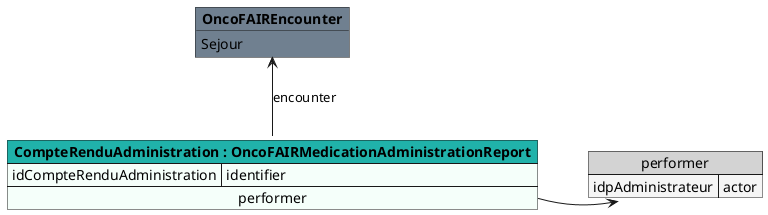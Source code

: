 @startuml

map "performer" as performer #back:WhiteSmoke;header:LightGray {
    idpAdministrateur => actor
}

object "**OncoFAIREncounter**" as OncoFAIREncounter #SlateGray {
    Sejour
}

map "**CompteRenduAdministration : OncoFAIRMedicationAdministrationReport**" as CompteRenduAdministration #back:MintCream;header:LightSeaGreen {
    idCompteRenduAdministration => identifier
    performer *-> performer
}

CompteRenduAdministration -u-> OncoFAIREncounter : encounter

@enduml